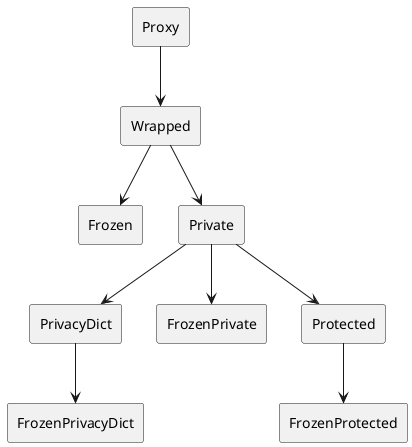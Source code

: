 
@startuml
skinparam linetype polyline
'skinparam linetype ortho
 
rectangle Proxy
rectangle Wrapped
rectangle Frozen
rectangle Private
rectangle PrivacyDict
rectangle FrozenPrivacyDict
rectangle FrozenPrivate
rectangle Protected
rectangle FrozenProtected

Proxy --> Wrapped
Wrapped --> Frozen
Wrapped --> Private

Private --> PrivacyDict
Private --> FrozenPrivate
Private --> Protected

PrivacyDict --> FrozenPrivacyDict
Protected --> FrozenProtected

@enduml
